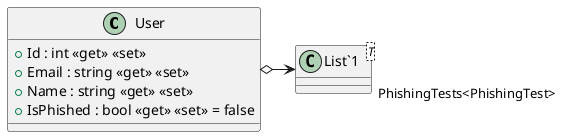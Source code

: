 @startuml
class User {
    + Id : int <<get>> <<set>>
    + Email : string <<get>> <<set>>
    + Name : string <<get>> <<set>>
    + IsPhished : bool <<get>> <<set>> = false
}
class "List`1"<T> {
}
User o-> "PhishingTests<PhishingTest>" "List`1"
@enduml

